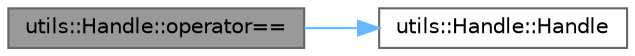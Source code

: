 digraph "utils::Handle::operator=="
{
 // LATEX_PDF_SIZE
  bgcolor="transparent";
  edge [fontname=Helvetica,fontsize=10,labelfontname=Helvetica,labelfontsize=10];
  node [fontname=Helvetica,fontsize=10,shape=box,height=0.2,width=0.4];
  rankdir="LR";
  Node1 [id="Node000001",label="utils::Handle::operator==",height=0.2,width=0.4,color="gray40", fillcolor="grey60", style="filled", fontcolor="black",tooltip="Equality operator."];
  Node1 -> Node2 [id="edge1_Node000001_Node000002",color="steelblue1",style="solid",tooltip=" "];
  Node2 [id="Node000002",label="utils::Handle::Handle",height=0.2,width=0.4,color="grey40", fillcolor="white", style="filled",URL="$classutils_1_1_handle.html#a8240f07d11c9274349f173b65ea7da83",tooltip="Default constructor. Initializes to an invalid handle."];
}
